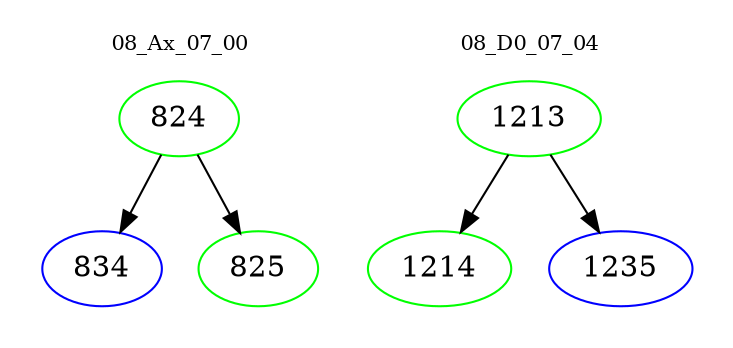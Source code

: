 digraph{
subgraph cluster_0 {
color = white
label = "08_Ax_07_00";
fontsize=10;
T0_824 [label="824", color="green"]
T0_824 -> T0_834 [color="black"]
T0_834 [label="834", color="blue"]
T0_824 -> T0_825 [color="black"]
T0_825 [label="825", color="green"]
}
subgraph cluster_1 {
color = white
label = "08_D0_07_04";
fontsize=10;
T1_1213 [label="1213", color="green"]
T1_1213 -> T1_1214 [color="black"]
T1_1214 [label="1214", color="green"]
T1_1213 -> T1_1235 [color="black"]
T1_1235 [label="1235", color="blue"]
}
}
